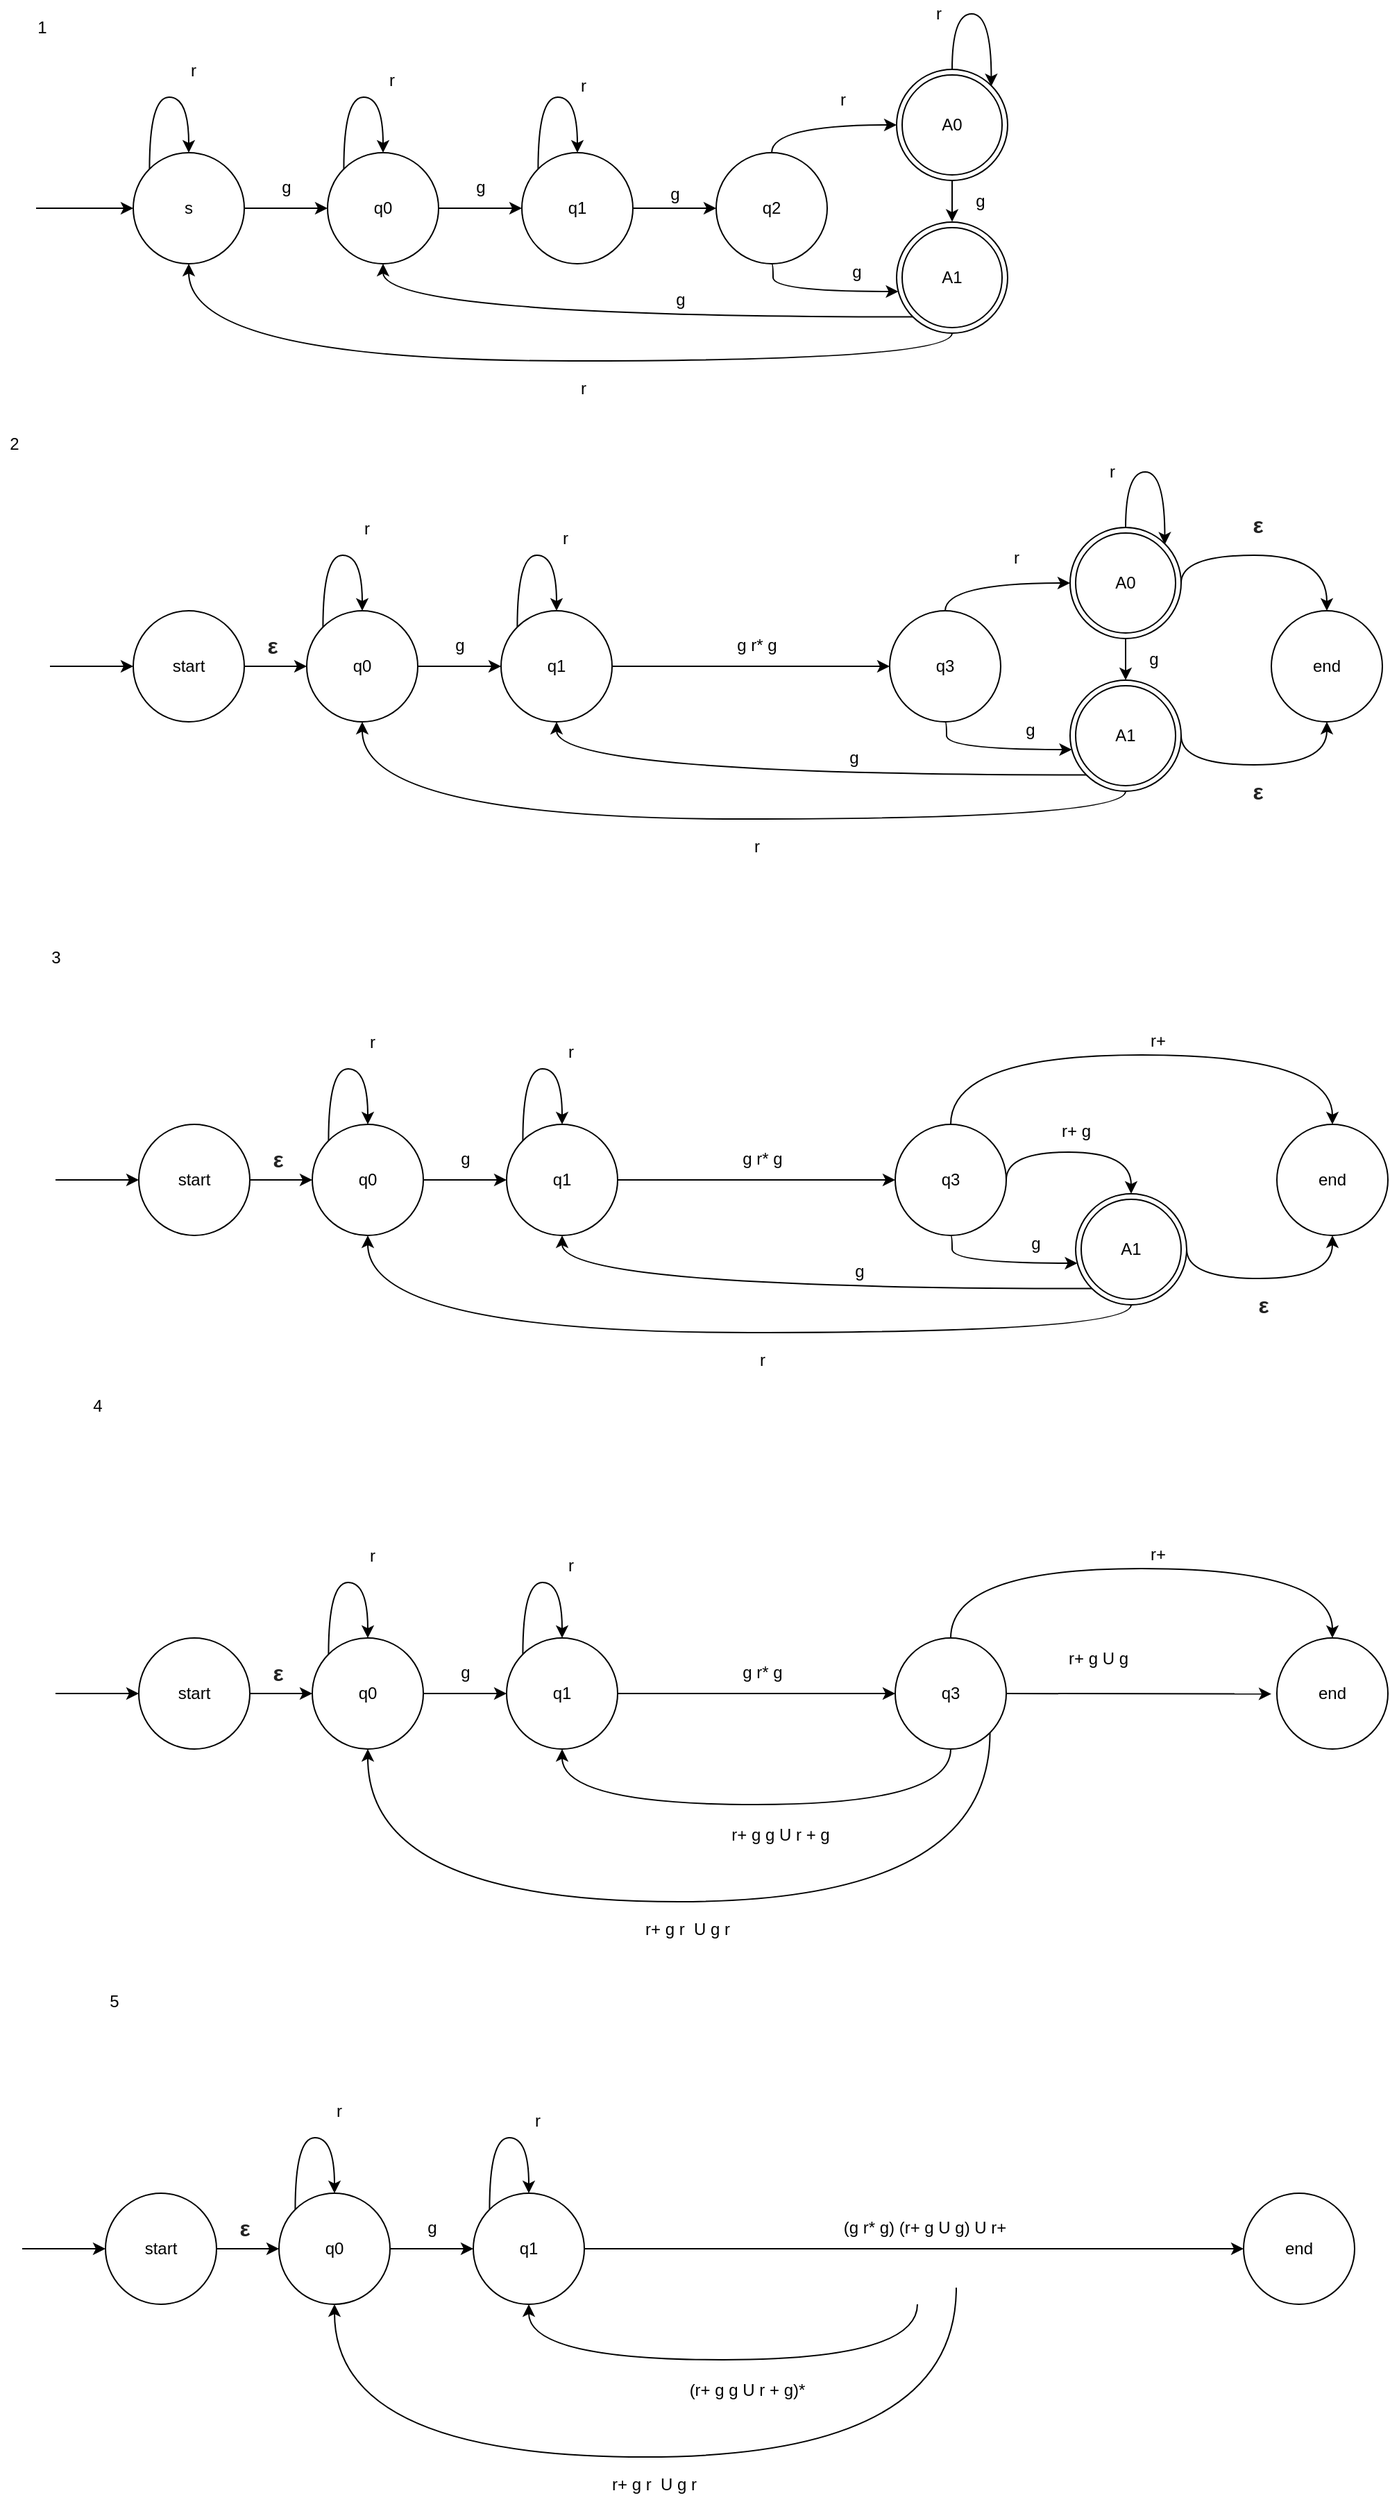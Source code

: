 <mxfile version="12.3.6" type="github" pages="1"><diagram id="Jsy2v6kFsHN0Tos_MrRF" name="Page-1"><mxGraphModel dx="1022" dy="436" grid="1" gridSize="10" guides="1" tooltips="1" connect="1" arrows="1" fold="1" page="1" pageScale="1" pageWidth="2339" pageHeight="3300" math="0" shadow="0"><root><mxCell id="0"/><mxCell id="1" parent="0"/><mxCell id="H5Gk33Srun6ujfu2EQyN-14" style="edgeStyle=orthogonalEdgeStyle;orthogonalLoop=1;jettySize=auto;html=1;exitX=1;exitY=0.5;exitDx=0;exitDy=0;entryX=0;entryY=0.5;entryDx=0;entryDy=0;rounded=1;" edge="1" parent="1" source="H5Gk33Srun6ujfu2EQyN-1" target="H5Gk33Srun6ujfu2EQyN-2"><mxGeometry relative="1" as="geometry"/></mxCell><mxCell id="H5Gk33Srun6ujfu2EQyN-1" value="s" style="ellipse;whiteSpace=wrap;html=1;aspect=fixed;" vertex="1" parent="1"><mxGeometry x="110" y="130" width="80" height="80" as="geometry"/></mxCell><mxCell id="H5Gk33Srun6ujfu2EQyN-16" style="edgeStyle=orthogonalEdgeStyle;curved=1;orthogonalLoop=1;jettySize=auto;html=1;exitX=1;exitY=0.5;exitDx=0;exitDy=0;entryX=0;entryY=0.5;entryDx=0;entryDy=0;" edge="1" parent="1" source="H5Gk33Srun6ujfu2EQyN-2" target="H5Gk33Srun6ujfu2EQyN-3"><mxGeometry relative="1" as="geometry"/></mxCell><mxCell id="H5Gk33Srun6ujfu2EQyN-2" value="q0" style="ellipse;whiteSpace=wrap;html=1;aspect=fixed;" vertex="1" parent="1"><mxGeometry x="250" y="130" width="80" height="80" as="geometry"/></mxCell><mxCell id="H5Gk33Srun6ujfu2EQyN-18" style="edgeStyle=orthogonalEdgeStyle;curved=1;orthogonalLoop=1;jettySize=auto;html=1;exitX=1;exitY=0.5;exitDx=0;exitDy=0;" edge="1" parent="1" source="H5Gk33Srun6ujfu2EQyN-3" target="H5Gk33Srun6ujfu2EQyN-4"><mxGeometry relative="1" as="geometry"/></mxCell><mxCell id="H5Gk33Srun6ujfu2EQyN-3" value="q1" style="ellipse;whiteSpace=wrap;html=1;aspect=fixed;" vertex="1" parent="1"><mxGeometry x="390" y="130" width="80" height="80" as="geometry"/></mxCell><mxCell id="H5Gk33Srun6ujfu2EQyN-31" style="edgeStyle=orthogonalEdgeStyle;curved=1;orthogonalLoop=1;jettySize=auto;html=1;exitX=0.5;exitY=0;exitDx=0;exitDy=0;entryX=0;entryY=0.5;entryDx=0;entryDy=0;" edge="1" parent="1" source="H5Gk33Srun6ujfu2EQyN-4" target="H5Gk33Srun6ujfu2EQyN-29"><mxGeometry relative="1" as="geometry"/></mxCell><mxCell id="H5Gk33Srun6ujfu2EQyN-34" style="edgeStyle=orthogonalEdgeStyle;curved=1;orthogonalLoop=1;jettySize=auto;html=1;exitX=0.5;exitY=1;exitDx=0;exitDy=0;" edge="1" parent="1" source="H5Gk33Srun6ujfu2EQyN-4" target="H5Gk33Srun6ujfu2EQyN-27"><mxGeometry relative="1" as="geometry"><Array as="points"><mxPoint x="571" y="230"/></Array></mxGeometry></mxCell><mxCell id="H5Gk33Srun6ujfu2EQyN-4" value="q2" style="ellipse;whiteSpace=wrap;html=1;aspect=fixed;" vertex="1" parent="1"><mxGeometry x="530" y="130" width="80" height="80" as="geometry"/></mxCell><mxCell id="H5Gk33Srun6ujfu2EQyN-24" style="edgeStyle=orthogonalEdgeStyle;curved=1;orthogonalLoop=1;jettySize=auto;html=1;exitX=0.5;exitY=1;exitDx=0;exitDy=0;entryX=0.5;entryY=0;entryDx=0;entryDy=0;" edge="1" parent="1"><mxGeometry relative="1" as="geometry"><mxPoint x="700" y="150.353" as="sourcePoint"/><mxPoint x="700" y="179.765" as="targetPoint"/></mxGeometry></mxCell><mxCell id="H5Gk33Srun6ujfu2EQyN-13" style="edgeStyle=orthogonalEdgeStyle;curved=1;orthogonalLoop=1;jettySize=auto;html=1;exitX=0;exitY=0;exitDx=0;exitDy=0;entryX=0.5;entryY=0;entryDx=0;entryDy=0;" edge="1" parent="1" source="H5Gk33Srun6ujfu2EQyN-1" target="H5Gk33Srun6ujfu2EQyN-1"><mxGeometry relative="1" as="geometry"><Array as="points"><mxPoint x="122" y="90"/><mxPoint x="150" y="90"/></Array></mxGeometry></mxCell><mxCell id="H5Gk33Srun6ujfu2EQyN-15" style="edgeStyle=orthogonalEdgeStyle;curved=1;orthogonalLoop=1;jettySize=auto;html=1;exitX=0;exitY=0;exitDx=0;exitDy=0;entryX=0.5;entryY=0;entryDx=0;entryDy=0;" edge="1" parent="1" source="H5Gk33Srun6ujfu2EQyN-2" target="H5Gk33Srun6ujfu2EQyN-2"><mxGeometry relative="1" as="geometry"><Array as="points"><mxPoint x="262" y="90"/><mxPoint x="290" y="90"/></Array></mxGeometry></mxCell><mxCell id="H5Gk33Srun6ujfu2EQyN-17" style="edgeStyle=orthogonalEdgeStyle;curved=1;orthogonalLoop=1;jettySize=auto;html=1;exitX=0;exitY=0;exitDx=0;exitDy=0;entryX=0.5;entryY=0;entryDx=0;entryDy=0;" edge="1" parent="1" source="H5Gk33Srun6ujfu2EQyN-3" target="H5Gk33Srun6ujfu2EQyN-3"><mxGeometry relative="1" as="geometry"><Array as="points"><mxPoint x="402" y="90"/><mxPoint x="430" y="90"/></Array></mxGeometry></mxCell><mxCell id="H5Gk33Srun6ujfu2EQyN-25" style="edgeStyle=orthogonalEdgeStyle;curved=1;orthogonalLoop=1;jettySize=auto;html=1;exitX=0.5;exitY=0;exitDx=0;exitDy=0;entryX=1;entryY=0;entryDx=0;entryDy=0;" edge="1" parent="1"><mxGeometry relative="1" as="geometry"><mxPoint x="700" y="70.353" as="sourcePoint"/><mxPoint x="728.235" y="82.118" as="targetPoint"/><Array as="points"><mxPoint x="700" y="30"/><mxPoint x="729" y="30"/></Array></mxGeometry></mxCell><mxCell id="H5Gk33Srun6ujfu2EQyN-33" style="edgeStyle=orthogonalEdgeStyle;curved=1;orthogonalLoop=1;jettySize=auto;html=1;exitX=0;exitY=1;exitDx=0;exitDy=0;entryX=0.5;entryY=1;entryDx=0;entryDy=0;" edge="1" parent="1" source="H5Gk33Srun6ujfu2EQyN-27" target="H5Gk33Srun6ujfu2EQyN-2"><mxGeometry relative="1" as="geometry"/></mxCell><mxCell id="H5Gk33Srun6ujfu2EQyN-35" style="edgeStyle=orthogonalEdgeStyle;curved=1;orthogonalLoop=1;jettySize=auto;html=1;exitX=0.5;exitY=1;exitDx=0;exitDy=0;entryX=0.5;entryY=1;entryDx=0;entryDy=0;" edge="1" parent="1" source="H5Gk33Srun6ujfu2EQyN-27" target="H5Gk33Srun6ujfu2EQyN-1"><mxGeometry relative="1" as="geometry"/></mxCell><mxCell id="H5Gk33Srun6ujfu2EQyN-27" value="A1" style="ellipse;shape=doubleEllipse;whiteSpace=wrap;html=1;" vertex="1" parent="1"><mxGeometry x="660" y="180" width="80" height="80" as="geometry"/></mxCell><mxCell id="H5Gk33Srun6ujfu2EQyN-29" value="A0" style="ellipse;shape=doubleEllipse;whiteSpace=wrap;html=1;" vertex="1" parent="1"><mxGeometry x="660" y="70" width="80" height="80" as="geometry"/></mxCell><mxCell id="H5Gk33Srun6ujfu2EQyN-39" value="r" style="text;html=1;align=center;verticalAlign=middle;resizable=0;points=[];;autosize=1;" vertex="1" parent="1"><mxGeometry x="143" y="61" width="20" height="20" as="geometry"/></mxCell><mxCell id="H5Gk33Srun6ujfu2EQyN-40" value="r" style="text;html=1;align=center;verticalAlign=middle;resizable=0;points=[];;autosize=1;" vertex="1" parent="1"><mxGeometry x="286" y="68" width="20" height="20" as="geometry"/></mxCell><mxCell id="H5Gk33Srun6ujfu2EQyN-41" value="r" style="text;html=1;align=center;verticalAlign=middle;resizable=0;points=[];;autosize=1;" vertex="1" parent="1"><mxGeometry x="424" y="72" width="20" height="20" as="geometry"/></mxCell><mxCell id="H5Gk33Srun6ujfu2EQyN-42" value="r" style="text;html=1;align=center;verticalAlign=middle;resizable=0;points=[];;autosize=1;" vertex="1" parent="1"><mxGeometry x="611" y="82" width="20" height="20" as="geometry"/></mxCell><mxCell id="H5Gk33Srun6ujfu2EQyN-43" value="r" style="text;html=1;align=center;verticalAlign=middle;resizable=0;points=[];;autosize=1;" vertex="1" parent="1"><mxGeometry x="680" y="20" width="20" height="20" as="geometry"/></mxCell><mxCell id="H5Gk33Srun6ujfu2EQyN-44" value="r" style="text;html=1;align=center;verticalAlign=middle;resizable=0;points=[];;autosize=1;" vertex="1" parent="1"><mxGeometry x="424" y="290" width="20" height="20" as="geometry"/></mxCell><mxCell id="H5Gk33Srun6ujfu2EQyN-45" value="g" style="text;html=1;align=center;verticalAlign=middle;resizable=0;points=[];;autosize=1;" vertex="1" parent="1"><mxGeometry x="494" y="226" width="20" height="20" as="geometry"/></mxCell><mxCell id="H5Gk33Srun6ujfu2EQyN-46" value="g" style="text;html=1;align=center;verticalAlign=middle;resizable=0;points=[];;autosize=1;" vertex="1" parent="1"><mxGeometry x="621" y="206" width="20" height="20" as="geometry"/></mxCell><mxCell id="H5Gk33Srun6ujfu2EQyN-47" value="g" style="text;html=1;align=center;verticalAlign=middle;resizable=0;points=[];;autosize=1;" vertex="1" parent="1"><mxGeometry x="710" y="155" width="20" height="20" as="geometry"/></mxCell><mxCell id="H5Gk33Srun6ujfu2EQyN-48" value="1" style="text;html=1;align=center;verticalAlign=middle;resizable=0;points=[];;autosize=1;" vertex="1" parent="1"><mxGeometry x="34" y="30" width="20" height="20" as="geometry"/></mxCell><mxCell id="H5Gk33Srun6ujfu2EQyN-76" value="g" style="text;html=1;align=center;verticalAlign=middle;resizable=0;points=[];;autosize=1;" vertex="1" parent="1"><mxGeometry x="210" y="145" width="20" height="20" as="geometry"/></mxCell><mxCell id="H5Gk33Srun6ujfu2EQyN-77" value="g" style="text;html=1;align=center;verticalAlign=middle;resizable=0;points=[];;autosize=1;" vertex="1" parent="1"><mxGeometry x="350" y="145" width="20" height="20" as="geometry"/></mxCell><mxCell id="H5Gk33Srun6ujfu2EQyN-78" value="g" style="text;html=1;align=center;verticalAlign=middle;resizable=0;points=[];;autosize=1;" vertex="1" parent="1"><mxGeometry x="490" y="150" width="20" height="20" as="geometry"/></mxCell><mxCell id="H5Gk33Srun6ujfu2EQyN-79" style="edgeStyle=orthogonalEdgeStyle;orthogonalLoop=1;jettySize=auto;html=1;exitX=1;exitY=0.5;exitDx=0;exitDy=0;entryX=0;entryY=0.5;entryDx=0;entryDy=0;rounded=1;" edge="1" parent="1" source="H5Gk33Srun6ujfu2EQyN-80" target="H5Gk33Srun6ujfu2EQyN-82"><mxGeometry relative="1" as="geometry"/></mxCell><mxCell id="H5Gk33Srun6ujfu2EQyN-80" value="q0" style="ellipse;whiteSpace=wrap;html=1;aspect=fixed;" vertex="1" parent="1"><mxGeometry x="235" y="460" width="80" height="80" as="geometry"/></mxCell><mxCell id="H5Gk33Srun6ujfu2EQyN-81" style="edgeStyle=orthogonalEdgeStyle;curved=1;orthogonalLoop=1;jettySize=auto;html=1;exitX=1;exitY=0.5;exitDx=0;exitDy=0;entryX=0;entryY=0.5;entryDx=0;entryDy=0;" edge="1" parent="1" source="H5Gk33Srun6ujfu2EQyN-82" target="H5Gk33Srun6ujfu2EQyN-87"><mxGeometry relative="1" as="geometry"><mxPoint x="514.471" y="499.941" as="targetPoint"/></mxGeometry></mxCell><mxCell id="H5Gk33Srun6ujfu2EQyN-82" value="q1" style="ellipse;whiteSpace=wrap;html=1;aspect=fixed;" vertex="1" parent="1"><mxGeometry x="375" y="460" width="80" height="80" as="geometry"/></mxCell><mxCell id="H5Gk33Srun6ujfu2EQyN-85" style="edgeStyle=orthogonalEdgeStyle;curved=1;orthogonalLoop=1;jettySize=auto;html=1;exitX=0.5;exitY=0;exitDx=0;exitDy=0;entryX=0;entryY=0.5;entryDx=0;entryDy=0;" edge="1" parent="1" source="H5Gk33Srun6ujfu2EQyN-87" target="H5Gk33Srun6ujfu2EQyN-96"><mxGeometry relative="1" as="geometry"/></mxCell><mxCell id="H5Gk33Srun6ujfu2EQyN-86" style="edgeStyle=orthogonalEdgeStyle;curved=1;orthogonalLoop=1;jettySize=auto;html=1;exitX=0.5;exitY=1;exitDx=0;exitDy=0;" edge="1" parent="1" source="H5Gk33Srun6ujfu2EQyN-87" target="H5Gk33Srun6ujfu2EQyN-95"><mxGeometry relative="1" as="geometry"><Array as="points"><mxPoint x="696" y="560"/></Array></mxGeometry></mxCell><mxCell id="H5Gk33Srun6ujfu2EQyN-87" value="q3" style="ellipse;whiteSpace=wrap;html=1;aspect=fixed;" vertex="1" parent="1"><mxGeometry x="655" y="460" width="80" height="80" as="geometry"/></mxCell><mxCell id="H5Gk33Srun6ujfu2EQyN-88" style="edgeStyle=orthogonalEdgeStyle;curved=1;orthogonalLoop=1;jettySize=auto;html=1;exitX=0.5;exitY=1;exitDx=0;exitDy=0;entryX=0.5;entryY=0;entryDx=0;entryDy=0;" edge="1" parent="1"><mxGeometry relative="1" as="geometry"><mxPoint x="825" y="480.353" as="sourcePoint"/><mxPoint x="825" y="509.941" as="targetPoint"/></mxGeometry></mxCell><mxCell id="H5Gk33Srun6ujfu2EQyN-89" style="edgeStyle=orthogonalEdgeStyle;curved=1;orthogonalLoop=1;jettySize=auto;html=1;exitX=0;exitY=0;exitDx=0;exitDy=0;entryX=0.5;entryY=0;entryDx=0;entryDy=0;" edge="1" parent="1" source="H5Gk33Srun6ujfu2EQyN-80" target="H5Gk33Srun6ujfu2EQyN-80"><mxGeometry relative="1" as="geometry"><Array as="points"><mxPoint x="247" y="420"/><mxPoint x="275" y="420"/></Array></mxGeometry></mxCell><mxCell id="H5Gk33Srun6ujfu2EQyN-90" style="edgeStyle=orthogonalEdgeStyle;curved=1;orthogonalLoop=1;jettySize=auto;html=1;exitX=0;exitY=0;exitDx=0;exitDy=0;entryX=0.5;entryY=0;entryDx=0;entryDy=0;" edge="1" parent="1" source="H5Gk33Srun6ujfu2EQyN-82" target="H5Gk33Srun6ujfu2EQyN-82"><mxGeometry relative="1" as="geometry"><Array as="points"><mxPoint x="387" y="420"/><mxPoint x="415" y="420"/></Array></mxGeometry></mxCell><mxCell id="H5Gk33Srun6ujfu2EQyN-92" style="edgeStyle=orthogonalEdgeStyle;curved=1;orthogonalLoop=1;jettySize=auto;html=1;exitX=0.5;exitY=0;exitDx=0;exitDy=0;entryX=1;entryY=0;entryDx=0;entryDy=0;" edge="1" parent="1"><mxGeometry relative="1" as="geometry"><mxPoint x="825" y="400.529" as="sourcePoint"/><mxPoint x="853.235" y="412.294" as="targetPoint"/><Array as="points"><mxPoint x="825" y="360"/><mxPoint x="854" y="360"/></Array></mxGeometry></mxCell><mxCell id="H5Gk33Srun6ujfu2EQyN-93" style="edgeStyle=orthogonalEdgeStyle;curved=1;orthogonalLoop=1;jettySize=auto;html=1;exitX=0;exitY=1;exitDx=0;exitDy=0;entryX=0.5;entryY=1;entryDx=0;entryDy=0;" edge="1" parent="1" source="H5Gk33Srun6ujfu2EQyN-95" target="H5Gk33Srun6ujfu2EQyN-82"><mxGeometry relative="1" as="geometry"/></mxCell><mxCell id="H5Gk33Srun6ujfu2EQyN-94" style="edgeStyle=orthogonalEdgeStyle;curved=1;orthogonalLoop=1;jettySize=auto;html=1;exitX=0.5;exitY=1;exitDx=0;exitDy=0;entryX=0.5;entryY=1;entryDx=0;entryDy=0;" edge="1" parent="1" source="H5Gk33Srun6ujfu2EQyN-95" target="H5Gk33Srun6ujfu2EQyN-80"><mxGeometry relative="1" as="geometry"/></mxCell><mxCell id="H5Gk33Srun6ujfu2EQyN-120" style="edgeStyle=orthogonalEdgeStyle;curved=1;orthogonalLoop=1;jettySize=auto;html=1;exitX=1;exitY=0.5;exitDx=0;exitDy=0;entryX=0.5;entryY=1;entryDx=0;entryDy=0;" edge="1" parent="1" source="H5Gk33Srun6ujfu2EQyN-95" target="H5Gk33Srun6ujfu2EQyN-118"><mxGeometry relative="1" as="geometry"><Array as="points"><mxPoint x="865" y="571"/><mxPoint x="970" y="571"/></Array></mxGeometry></mxCell><mxCell id="H5Gk33Srun6ujfu2EQyN-95" value="A1" style="ellipse;shape=doubleEllipse;whiteSpace=wrap;html=1;" vertex="1" parent="1"><mxGeometry x="785" y="510" width="80" height="80" as="geometry"/></mxCell><mxCell id="H5Gk33Srun6ujfu2EQyN-122" style="edgeStyle=orthogonalEdgeStyle;curved=1;orthogonalLoop=1;jettySize=auto;html=1;exitX=1;exitY=0.5;exitDx=0;exitDy=0;entryX=0.5;entryY=0;entryDx=0;entryDy=0;" edge="1" parent="1" source="H5Gk33Srun6ujfu2EQyN-96" target="H5Gk33Srun6ujfu2EQyN-118"><mxGeometry relative="1" as="geometry"><Array as="points"><mxPoint x="865" y="420"/><mxPoint x="970" y="420"/></Array></mxGeometry></mxCell><mxCell id="H5Gk33Srun6ujfu2EQyN-96" value="A0" style="ellipse;shape=doubleEllipse;whiteSpace=wrap;html=1;" vertex="1" parent="1"><mxGeometry x="785" y="400" width="80" height="80" as="geometry"/></mxCell><mxCell id="H5Gk33Srun6ujfu2EQyN-97" value="r" style="text;html=1;align=center;verticalAlign=middle;resizable=0;points=[];;autosize=1;" vertex="1" parent="1"><mxGeometry x="268" y="391" width="20" height="20" as="geometry"/></mxCell><mxCell id="H5Gk33Srun6ujfu2EQyN-98" value="r" style="text;html=1;align=center;verticalAlign=middle;resizable=0;points=[];;autosize=1;" vertex="1" parent="1"><mxGeometry x="411" y="398" width="20" height="20" as="geometry"/></mxCell><mxCell id="H5Gk33Srun6ujfu2EQyN-99" value="g r* g" style="text;html=1;align=center;verticalAlign=middle;resizable=0;points=[];;autosize=1;" vertex="1" parent="1"><mxGeometry x="539" y="475" width="40" height="20" as="geometry"/></mxCell><mxCell id="H5Gk33Srun6ujfu2EQyN-100" value="r" style="text;html=1;align=center;verticalAlign=middle;resizable=0;points=[];;autosize=1;" vertex="1" parent="1"><mxGeometry x="736" y="412" width="20" height="20" as="geometry"/></mxCell><mxCell id="H5Gk33Srun6ujfu2EQyN-101" value="r" style="text;html=1;align=center;verticalAlign=middle;resizable=0;points=[];;autosize=1;" vertex="1" parent="1"><mxGeometry x="805" y="350" width="20" height="20" as="geometry"/></mxCell><mxCell id="H5Gk33Srun6ujfu2EQyN-102" value="r" style="text;html=1;align=center;verticalAlign=middle;resizable=0;points=[];;autosize=1;" vertex="1" parent="1"><mxGeometry x="549" y="620" width="20" height="20" as="geometry"/></mxCell><mxCell id="H5Gk33Srun6ujfu2EQyN-103" value="g" style="text;html=1;align=center;verticalAlign=middle;resizable=0;points=[];;autosize=1;" vertex="1" parent="1"><mxGeometry x="619" y="556" width="20" height="20" as="geometry"/></mxCell><mxCell id="H5Gk33Srun6ujfu2EQyN-104" value="g" style="text;html=1;align=center;verticalAlign=middle;resizable=0;points=[];;autosize=1;" vertex="1" parent="1"><mxGeometry x="746" y="536" width="20" height="20" as="geometry"/></mxCell><mxCell id="H5Gk33Srun6ujfu2EQyN-105" value="g" style="text;html=1;align=center;verticalAlign=middle;resizable=0;points=[];;autosize=1;" vertex="1" parent="1"><mxGeometry x="835" y="485" width="20" height="20" as="geometry"/></mxCell><mxCell id="H5Gk33Srun6ujfu2EQyN-106" value="g" style="text;html=1;align=center;verticalAlign=middle;resizable=0;points=[];;autosize=1;" vertex="1" parent="1"><mxGeometry x="335" y="475" width="20" height="20" as="geometry"/></mxCell><mxCell id="H5Gk33Srun6ujfu2EQyN-113" style="edgeStyle=orthogonalEdgeStyle;curved=1;orthogonalLoop=1;jettySize=auto;html=1;exitX=1;exitY=0.5;exitDx=0;exitDy=0;entryX=0;entryY=0.5;entryDx=0;entryDy=0;" edge="1" parent="1" source="H5Gk33Srun6ujfu2EQyN-110" target="H5Gk33Srun6ujfu2EQyN-80"><mxGeometry relative="1" as="geometry"/></mxCell><mxCell id="H5Gk33Srun6ujfu2EQyN-110" value="start" style="ellipse;whiteSpace=wrap;html=1;aspect=fixed;" vertex="1" parent="1"><mxGeometry x="110" y="460" width="80" height="80" as="geometry"/></mxCell><mxCell id="H5Gk33Srun6ujfu2EQyN-112" value="" style="endArrow=classic;html=1;entryX=0;entryY=0.5;entryDx=0;entryDy=0;" edge="1" parent="1" target="H5Gk33Srun6ujfu2EQyN-1"><mxGeometry width="50" height="50" relative="1" as="geometry"><mxPoint x="40" y="170" as="sourcePoint"/><mxPoint x="90" y="109" as="targetPoint"/></mxGeometry></mxCell><mxCell id="H5Gk33Srun6ujfu2EQyN-114" value="" style="endArrow=classic;html=1;entryX=0;entryY=0.5;entryDx=0;entryDy=0;" edge="1" parent="1" target="H5Gk33Srun6ujfu2EQyN-110"><mxGeometry width="50" height="50" relative="1" as="geometry"><mxPoint x="50" y="500" as="sourcePoint"/><mxPoint x="80" y="660" as="targetPoint"/></mxGeometry></mxCell><mxCell id="H5Gk33Srun6ujfu2EQyN-117" value="&lt;b style=&quot;color: rgb(34 , 34 , 34) ; font-family: &amp;#34;arial&amp;#34; , sans-serif ; font-size: 16px ; text-align: left ; white-space: normal ; background-color: rgb(255 , 255 , 255)&quot;&gt;ε&lt;/b&gt;" style="text;html=1;align=center;verticalAlign=middle;resizable=0;points=[];;autosize=1;" vertex="1" parent="1"><mxGeometry x="200" y="475" width="20" height="20" as="geometry"/></mxCell><mxCell id="H5Gk33Srun6ujfu2EQyN-118" value="end" style="ellipse;whiteSpace=wrap;html=1;aspect=fixed;" vertex="1" parent="1"><mxGeometry x="930" y="460" width="80" height="80" as="geometry"/></mxCell><mxCell id="H5Gk33Srun6ujfu2EQyN-123" value="&lt;b style=&quot;color: rgb(34 , 34 , 34) ; font-family: &amp;#34;arial&amp;#34; , sans-serif ; font-size: 16px ; text-align: left ; white-space: normal ; background-color: rgb(255 , 255 , 255)&quot;&gt;ε&lt;/b&gt;" style="text;html=1;align=center;verticalAlign=middle;resizable=0;points=[];;autosize=1;" vertex="1" parent="1"><mxGeometry x="910" y="388" width="20" height="20" as="geometry"/></mxCell><mxCell id="H5Gk33Srun6ujfu2EQyN-124" value="&lt;b style=&quot;color: rgb(34 , 34 , 34) ; font-family: &amp;#34;arial&amp;#34; , sans-serif ; font-size: 16px ; text-align: left ; white-space: normal ; background-color: rgb(255 , 255 , 255)&quot;&gt;ε&lt;/b&gt;" style="text;html=1;align=center;verticalAlign=middle;resizable=0;points=[];;autosize=1;" vertex="1" parent="1"><mxGeometry x="910" y="580" width="20" height="20" as="geometry"/></mxCell><mxCell id="H5Gk33Srun6ujfu2EQyN-125" value="2" style="text;html=1;align=center;verticalAlign=middle;resizable=0;points=[];;autosize=1;" vertex="1" parent="1"><mxGeometry x="14" y="330" width="20" height="20" as="geometry"/></mxCell><mxCell id="H5Gk33Srun6ujfu2EQyN-128" style="edgeStyle=orthogonalEdgeStyle;orthogonalLoop=1;jettySize=auto;html=1;exitX=1;exitY=0.5;exitDx=0;exitDy=0;entryX=0;entryY=0.5;entryDx=0;entryDy=0;rounded=1;" edge="1" parent="1" source="H5Gk33Srun6ujfu2EQyN-129" target="H5Gk33Srun6ujfu2EQyN-131"><mxGeometry relative="1" as="geometry"/></mxCell><mxCell id="H5Gk33Srun6ujfu2EQyN-129" value="q0" style="ellipse;whiteSpace=wrap;html=1;aspect=fixed;" vertex="1" parent="1"><mxGeometry x="239" y="830" width="80" height="80" as="geometry"/></mxCell><mxCell id="H5Gk33Srun6ujfu2EQyN-130" style="edgeStyle=orthogonalEdgeStyle;curved=1;orthogonalLoop=1;jettySize=auto;html=1;exitX=1;exitY=0.5;exitDx=0;exitDy=0;entryX=0;entryY=0.5;entryDx=0;entryDy=0;" edge="1" parent="1" source="H5Gk33Srun6ujfu2EQyN-131" target="H5Gk33Srun6ujfu2EQyN-134"><mxGeometry relative="1" as="geometry"><mxPoint x="518.471" y="869.941" as="targetPoint"/></mxGeometry></mxCell><mxCell id="H5Gk33Srun6ujfu2EQyN-131" value="q1" style="ellipse;whiteSpace=wrap;html=1;aspect=fixed;" vertex="1" parent="1"><mxGeometry x="379" y="830" width="80" height="80" as="geometry"/></mxCell><mxCell id="H5Gk33Srun6ujfu2EQyN-133" style="edgeStyle=orthogonalEdgeStyle;curved=1;orthogonalLoop=1;jettySize=auto;html=1;exitX=0.5;exitY=1;exitDx=0;exitDy=0;" edge="1" parent="1" source="H5Gk33Srun6ujfu2EQyN-134" target="H5Gk33Srun6ujfu2EQyN-142"><mxGeometry relative="1" as="geometry"><Array as="points"><mxPoint x="700" y="930"/></Array></mxGeometry></mxCell><mxCell id="H5Gk33Srun6ujfu2EQyN-170" style="edgeStyle=orthogonalEdgeStyle;curved=1;orthogonalLoop=1;jettySize=auto;html=1;exitX=1;exitY=0.5;exitDx=0;exitDy=0;entryX=0.5;entryY=0;entryDx=0;entryDy=0;" edge="1" parent="1" source="H5Gk33Srun6ujfu2EQyN-134" target="H5Gk33Srun6ujfu2EQyN-142"><mxGeometry relative="1" as="geometry"><Array as="points"><mxPoint x="739" y="850"/><mxPoint x="829" y="850"/></Array></mxGeometry></mxCell><mxCell id="H5Gk33Srun6ujfu2EQyN-171" style="edgeStyle=orthogonalEdgeStyle;curved=1;orthogonalLoop=1;jettySize=auto;html=1;exitX=0.5;exitY=0;exitDx=0;exitDy=0;entryX=0.5;entryY=0;entryDx=0;entryDy=0;" edge="1" parent="1" source="H5Gk33Srun6ujfu2EQyN-134" target="H5Gk33Srun6ujfu2EQyN-158"><mxGeometry relative="1" as="geometry"><Array as="points"><mxPoint x="699" y="780"/><mxPoint x="974" y="780"/></Array></mxGeometry></mxCell><mxCell id="H5Gk33Srun6ujfu2EQyN-134" value="q3" style="ellipse;whiteSpace=wrap;html=1;aspect=fixed;" vertex="1" parent="1"><mxGeometry x="659" y="830" width="80" height="80" as="geometry"/></mxCell><mxCell id="H5Gk33Srun6ujfu2EQyN-136" style="edgeStyle=orthogonalEdgeStyle;curved=1;orthogonalLoop=1;jettySize=auto;html=1;exitX=0;exitY=0;exitDx=0;exitDy=0;entryX=0.5;entryY=0;entryDx=0;entryDy=0;" edge="1" parent="1" source="H5Gk33Srun6ujfu2EQyN-129" target="H5Gk33Srun6ujfu2EQyN-129"><mxGeometry relative="1" as="geometry"><Array as="points"><mxPoint x="251" y="790"/><mxPoint x="279" y="790"/></Array></mxGeometry></mxCell><mxCell id="H5Gk33Srun6ujfu2EQyN-137" style="edgeStyle=orthogonalEdgeStyle;curved=1;orthogonalLoop=1;jettySize=auto;html=1;exitX=0;exitY=0;exitDx=0;exitDy=0;entryX=0.5;entryY=0;entryDx=0;entryDy=0;" edge="1" parent="1" source="H5Gk33Srun6ujfu2EQyN-131" target="H5Gk33Srun6ujfu2EQyN-131"><mxGeometry relative="1" as="geometry"><Array as="points"><mxPoint x="391" y="790"/><mxPoint x="419" y="790"/></Array></mxGeometry></mxCell><mxCell id="H5Gk33Srun6ujfu2EQyN-139" style="edgeStyle=orthogonalEdgeStyle;curved=1;orthogonalLoop=1;jettySize=auto;html=1;exitX=0;exitY=1;exitDx=0;exitDy=0;entryX=0.5;entryY=1;entryDx=0;entryDy=0;" edge="1" parent="1" source="H5Gk33Srun6ujfu2EQyN-142" target="H5Gk33Srun6ujfu2EQyN-131"><mxGeometry relative="1" as="geometry"/></mxCell><mxCell id="H5Gk33Srun6ujfu2EQyN-140" style="edgeStyle=orthogonalEdgeStyle;curved=1;orthogonalLoop=1;jettySize=auto;html=1;exitX=0.5;exitY=1;exitDx=0;exitDy=0;entryX=0.5;entryY=1;entryDx=0;entryDy=0;" edge="1" parent="1" source="H5Gk33Srun6ujfu2EQyN-142" target="H5Gk33Srun6ujfu2EQyN-129"><mxGeometry relative="1" as="geometry"/></mxCell><mxCell id="H5Gk33Srun6ujfu2EQyN-141" style="edgeStyle=orthogonalEdgeStyle;curved=1;orthogonalLoop=1;jettySize=auto;html=1;exitX=1;exitY=0.5;exitDx=0;exitDy=0;entryX=0.5;entryY=1;entryDx=0;entryDy=0;" edge="1" parent="1" source="H5Gk33Srun6ujfu2EQyN-142" target="H5Gk33Srun6ujfu2EQyN-158"><mxGeometry relative="1" as="geometry"><Array as="points"><mxPoint x="869" y="941"/><mxPoint x="974" y="941"/></Array></mxGeometry></mxCell><mxCell id="H5Gk33Srun6ujfu2EQyN-142" value="A1" style="ellipse;shape=doubleEllipse;whiteSpace=wrap;html=1;" vertex="1" parent="1"><mxGeometry x="789" y="880" width="80" height="80" as="geometry"/></mxCell><mxCell id="H5Gk33Srun6ujfu2EQyN-145" value="r" style="text;html=1;align=center;verticalAlign=middle;resizable=0;points=[];;autosize=1;" vertex="1" parent="1"><mxGeometry x="272" y="761" width="20" height="20" as="geometry"/></mxCell><mxCell id="H5Gk33Srun6ujfu2EQyN-146" value="r" style="text;html=1;align=center;verticalAlign=middle;resizable=0;points=[];;autosize=1;" vertex="1" parent="1"><mxGeometry x="415" y="768" width="20" height="20" as="geometry"/></mxCell><mxCell id="H5Gk33Srun6ujfu2EQyN-147" value="g r* g" style="text;html=1;align=center;verticalAlign=middle;resizable=0;points=[];;autosize=1;" vertex="1" parent="1"><mxGeometry x="543" y="845" width="40" height="20" as="geometry"/></mxCell><mxCell id="H5Gk33Srun6ujfu2EQyN-148" value="r+ g" style="text;html=1;align=center;verticalAlign=middle;resizable=0;points=[];;autosize=1;" vertex="1" parent="1"><mxGeometry x="769" y="825" width="40" height="20" as="geometry"/></mxCell><mxCell id="H5Gk33Srun6ujfu2EQyN-149" value="r" style="text;html=1;align=center;verticalAlign=middle;resizable=0;points=[];;autosize=1;" vertex="1" parent="1"><mxGeometry x="553" y="990" width="20" height="20" as="geometry"/></mxCell><mxCell id="H5Gk33Srun6ujfu2EQyN-150" value="g" style="text;html=1;align=center;verticalAlign=middle;resizable=0;points=[];;autosize=1;" vertex="1" parent="1"><mxGeometry x="623" y="926" width="20" height="20" as="geometry"/></mxCell><mxCell id="H5Gk33Srun6ujfu2EQyN-151" value="g" style="text;html=1;align=center;verticalAlign=middle;resizable=0;points=[];;autosize=1;" vertex="1" parent="1"><mxGeometry x="750" y="906" width="20" height="20" as="geometry"/></mxCell><mxCell id="H5Gk33Srun6ujfu2EQyN-153" value="g" style="text;html=1;align=center;verticalAlign=middle;resizable=0;points=[];;autosize=1;" vertex="1" parent="1"><mxGeometry x="339" y="845" width="20" height="20" as="geometry"/></mxCell><mxCell id="H5Gk33Srun6ujfu2EQyN-154" style="edgeStyle=orthogonalEdgeStyle;curved=1;orthogonalLoop=1;jettySize=auto;html=1;exitX=1;exitY=0.5;exitDx=0;exitDy=0;entryX=0;entryY=0.5;entryDx=0;entryDy=0;" edge="1" parent="1" source="H5Gk33Srun6ujfu2EQyN-155" target="H5Gk33Srun6ujfu2EQyN-129"><mxGeometry relative="1" as="geometry"/></mxCell><mxCell id="H5Gk33Srun6ujfu2EQyN-155" value="start" style="ellipse;whiteSpace=wrap;html=1;aspect=fixed;" vertex="1" parent="1"><mxGeometry x="114" y="830" width="80" height="80" as="geometry"/></mxCell><mxCell id="H5Gk33Srun6ujfu2EQyN-156" value="" style="endArrow=classic;html=1;entryX=0;entryY=0.5;entryDx=0;entryDy=0;" edge="1" parent="1" target="H5Gk33Srun6ujfu2EQyN-155"><mxGeometry width="50" height="50" relative="1" as="geometry"><mxPoint x="54" y="870" as="sourcePoint"/><mxPoint x="84" y="1030" as="targetPoint"/></mxGeometry></mxCell><mxCell id="H5Gk33Srun6ujfu2EQyN-157" value="&lt;b style=&quot;color: rgb(34 , 34 , 34) ; font-family: &amp;#34;arial&amp;#34; , sans-serif ; font-size: 16px ; text-align: left ; white-space: normal ; background-color: rgb(255 , 255 , 255)&quot;&gt;ε&lt;/b&gt;" style="text;html=1;align=center;verticalAlign=middle;resizable=0;points=[];;autosize=1;" vertex="1" parent="1"><mxGeometry x="204" y="845" width="20" height="20" as="geometry"/></mxCell><mxCell id="H5Gk33Srun6ujfu2EQyN-158" value="end" style="ellipse;whiteSpace=wrap;html=1;aspect=fixed;" vertex="1" parent="1"><mxGeometry x="934" y="830" width="80" height="80" as="geometry"/></mxCell><mxCell id="H5Gk33Srun6ujfu2EQyN-160" value="&lt;b style=&quot;color: rgb(34 , 34 , 34) ; font-family: &amp;#34;arial&amp;#34; , sans-serif ; font-size: 16px ; text-align: left ; white-space: normal ; background-color: rgb(255 , 255 , 255)&quot;&gt;ε&lt;/b&gt;" style="text;html=1;align=center;verticalAlign=middle;resizable=0;points=[];;autosize=1;" vertex="1" parent="1"><mxGeometry x="914" y="950" width="20" height="20" as="geometry"/></mxCell><mxCell id="H5Gk33Srun6ujfu2EQyN-161" value="3" style="text;html=1;align=center;verticalAlign=middle;resizable=0;points=[];;autosize=1;" vertex="1" parent="1"><mxGeometry x="44" y="700" width="20" height="20" as="geometry"/></mxCell><mxCell id="H5Gk33Srun6ujfu2EQyN-172" value="r+" style="text;html=1;align=center;verticalAlign=middle;resizable=0;points=[];;autosize=1;" vertex="1" parent="1"><mxGeometry x="833" y="760" width="30" height="20" as="geometry"/></mxCell><mxCell id="H5Gk33Srun6ujfu2EQyN-173" style="edgeStyle=orthogonalEdgeStyle;orthogonalLoop=1;jettySize=auto;html=1;exitX=1;exitY=0.5;exitDx=0;exitDy=0;entryX=0;entryY=0.5;entryDx=0;entryDy=0;rounded=1;" edge="1" parent="1" source="H5Gk33Srun6ujfu2EQyN-174" target="H5Gk33Srun6ujfu2EQyN-176"><mxGeometry relative="1" as="geometry"/></mxCell><mxCell id="H5Gk33Srun6ujfu2EQyN-174" value="q0" style="ellipse;whiteSpace=wrap;html=1;aspect=fixed;" vertex="1" parent="1"><mxGeometry x="239" y="1200" width="80" height="80" as="geometry"/></mxCell><mxCell id="H5Gk33Srun6ujfu2EQyN-175" style="edgeStyle=orthogonalEdgeStyle;curved=1;orthogonalLoop=1;jettySize=auto;html=1;exitX=1;exitY=0.5;exitDx=0;exitDy=0;entryX=0;entryY=0.5;entryDx=0;entryDy=0;" edge="1" parent="1" source="H5Gk33Srun6ujfu2EQyN-176" target="H5Gk33Srun6ujfu2EQyN-180"><mxGeometry relative="1" as="geometry"><mxPoint x="518.471" y="1239.941" as="targetPoint"/></mxGeometry></mxCell><mxCell id="H5Gk33Srun6ujfu2EQyN-176" value="q1" style="ellipse;whiteSpace=wrap;html=1;aspect=fixed;" vertex="1" parent="1"><mxGeometry x="379" y="1200" width="80" height="80" as="geometry"/></mxCell><mxCell id="H5Gk33Srun6ujfu2EQyN-179" style="edgeStyle=orthogonalEdgeStyle;curved=1;orthogonalLoop=1;jettySize=auto;html=1;exitX=0.5;exitY=0;exitDx=0;exitDy=0;entryX=0.5;entryY=0;entryDx=0;entryDy=0;" edge="1" parent="1" source="H5Gk33Srun6ujfu2EQyN-180" target="H5Gk33Srun6ujfu2EQyN-199"><mxGeometry relative="1" as="geometry"><Array as="points"><mxPoint x="699" y="1150"/><mxPoint x="974" y="1150"/></Array></mxGeometry></mxCell><mxCell id="H5Gk33Srun6ujfu2EQyN-205" style="edgeStyle=orthogonalEdgeStyle;curved=1;orthogonalLoop=1;jettySize=auto;html=1;exitX=1;exitY=0.5;exitDx=0;exitDy=0;" edge="1" parent="1" source="H5Gk33Srun6ujfu2EQyN-180"><mxGeometry relative="1" as="geometry"><mxPoint x="930.0" y="1240.333" as="targetPoint"/></mxGeometry></mxCell><mxCell id="H5Gk33Srun6ujfu2EQyN-206" style="edgeStyle=orthogonalEdgeStyle;curved=1;orthogonalLoop=1;jettySize=auto;html=1;exitX=0.5;exitY=1;exitDx=0;exitDy=0;entryX=0.5;entryY=1;entryDx=0;entryDy=0;" edge="1" parent="1" source="H5Gk33Srun6ujfu2EQyN-180" target="H5Gk33Srun6ujfu2EQyN-176"><mxGeometry relative="1" as="geometry"><Array as="points"><mxPoint x="699" y="1320"/><mxPoint x="419" y="1320"/></Array></mxGeometry></mxCell><mxCell id="H5Gk33Srun6ujfu2EQyN-208" style="edgeStyle=orthogonalEdgeStyle;curved=1;orthogonalLoop=1;jettySize=auto;html=1;exitX=1;exitY=1;exitDx=0;exitDy=0;entryX=0.5;entryY=1;entryDx=0;entryDy=0;" edge="1" parent="1" source="H5Gk33Srun6ujfu2EQyN-180" target="H5Gk33Srun6ujfu2EQyN-174"><mxGeometry relative="1" as="geometry"><Array as="points"><mxPoint x="727" y="1390"/><mxPoint x="279" y="1390"/></Array></mxGeometry></mxCell><mxCell id="H5Gk33Srun6ujfu2EQyN-180" value="q3" style="ellipse;whiteSpace=wrap;html=1;aspect=fixed;" vertex="1" parent="1"><mxGeometry x="659" y="1200" width="80" height="80" as="geometry"/></mxCell><mxCell id="H5Gk33Srun6ujfu2EQyN-181" style="edgeStyle=orthogonalEdgeStyle;curved=1;orthogonalLoop=1;jettySize=auto;html=1;exitX=0;exitY=0;exitDx=0;exitDy=0;entryX=0.5;entryY=0;entryDx=0;entryDy=0;" edge="1" parent="1" source="H5Gk33Srun6ujfu2EQyN-174" target="H5Gk33Srun6ujfu2EQyN-174"><mxGeometry relative="1" as="geometry"><Array as="points"><mxPoint x="251" y="1160"/><mxPoint x="279" y="1160"/></Array></mxGeometry></mxCell><mxCell id="H5Gk33Srun6ujfu2EQyN-182" style="edgeStyle=orthogonalEdgeStyle;curved=1;orthogonalLoop=1;jettySize=auto;html=1;exitX=0;exitY=0;exitDx=0;exitDy=0;entryX=0.5;entryY=0;entryDx=0;entryDy=0;" edge="1" parent="1" source="H5Gk33Srun6ujfu2EQyN-176" target="H5Gk33Srun6ujfu2EQyN-176"><mxGeometry relative="1" as="geometry"><Array as="points"><mxPoint x="391" y="1160"/><mxPoint x="419" y="1160"/></Array></mxGeometry></mxCell><mxCell id="H5Gk33Srun6ujfu2EQyN-187" value="r" style="text;html=1;align=center;verticalAlign=middle;resizable=0;points=[];;autosize=1;" vertex="1" parent="1"><mxGeometry x="272" y="1131" width="20" height="20" as="geometry"/></mxCell><mxCell id="H5Gk33Srun6ujfu2EQyN-188" value="r" style="text;html=1;align=center;verticalAlign=middle;resizable=0;points=[];;autosize=1;" vertex="1" parent="1"><mxGeometry x="415" y="1138" width="20" height="20" as="geometry"/></mxCell><mxCell id="H5Gk33Srun6ujfu2EQyN-189" value="g r* g" style="text;html=1;align=center;verticalAlign=middle;resizable=0;points=[];;autosize=1;" vertex="1" parent="1"><mxGeometry x="543" y="1215" width="40" height="20" as="geometry"/></mxCell><mxCell id="H5Gk33Srun6ujfu2EQyN-190" value="r+ g U g" style="text;html=1;align=center;verticalAlign=middle;resizable=0;points=[];;autosize=1;" vertex="1" parent="1"><mxGeometry x="775" y="1205" width="60" height="20" as="geometry"/></mxCell><mxCell id="H5Gk33Srun6ujfu2EQyN-194" value="g" style="text;html=1;align=center;verticalAlign=middle;resizable=0;points=[];;autosize=1;" vertex="1" parent="1"><mxGeometry x="339" y="1215" width="20" height="20" as="geometry"/></mxCell><mxCell id="H5Gk33Srun6ujfu2EQyN-195" style="edgeStyle=orthogonalEdgeStyle;curved=1;orthogonalLoop=1;jettySize=auto;html=1;exitX=1;exitY=0.5;exitDx=0;exitDy=0;entryX=0;entryY=0.5;entryDx=0;entryDy=0;" edge="1" parent="1" source="H5Gk33Srun6ujfu2EQyN-196" target="H5Gk33Srun6ujfu2EQyN-174"><mxGeometry relative="1" as="geometry"/></mxCell><mxCell id="H5Gk33Srun6ujfu2EQyN-196" value="start" style="ellipse;whiteSpace=wrap;html=1;aspect=fixed;" vertex="1" parent="1"><mxGeometry x="114" y="1200" width="80" height="80" as="geometry"/></mxCell><mxCell id="H5Gk33Srun6ujfu2EQyN-197" value="" style="endArrow=classic;html=1;entryX=0;entryY=0.5;entryDx=0;entryDy=0;" edge="1" parent="1" target="H5Gk33Srun6ujfu2EQyN-196"><mxGeometry width="50" height="50" relative="1" as="geometry"><mxPoint x="54" y="1240" as="sourcePoint"/><mxPoint x="84" y="1400" as="targetPoint"/></mxGeometry></mxCell><mxCell id="H5Gk33Srun6ujfu2EQyN-198" value="&lt;b style=&quot;color: rgb(34 , 34 , 34) ; font-family: &amp;#34;arial&amp;#34; , sans-serif ; font-size: 16px ; text-align: left ; white-space: normal ; background-color: rgb(255 , 255 , 255)&quot;&gt;ε&lt;/b&gt;" style="text;html=1;align=center;verticalAlign=middle;resizable=0;points=[];;autosize=1;" vertex="1" parent="1"><mxGeometry x="204" y="1215" width="20" height="20" as="geometry"/></mxCell><mxCell id="H5Gk33Srun6ujfu2EQyN-199" value="end" style="ellipse;whiteSpace=wrap;html=1;aspect=fixed;" vertex="1" parent="1"><mxGeometry x="934" y="1200" width="80" height="80" as="geometry"/></mxCell><mxCell id="H5Gk33Srun6ujfu2EQyN-201" value="r+" style="text;html=1;align=center;verticalAlign=middle;resizable=0;points=[];;autosize=1;" vertex="1" parent="1"><mxGeometry x="833" y="1130" width="30" height="20" as="geometry"/></mxCell><mxCell id="H5Gk33Srun6ujfu2EQyN-202" value="4" style="text;html=1;align=center;verticalAlign=middle;resizable=0;points=[];;autosize=1;" vertex="1" parent="1"><mxGeometry x="74" y="1023" width="20" height="20" as="geometry"/></mxCell><mxCell id="H5Gk33Srun6ujfu2EQyN-207" value="r+ g g U r + g" style="text;html=1;align=center;verticalAlign=middle;resizable=0;points=[];;autosize=1;" vertex="1" parent="1"><mxGeometry x="531" y="1332" width="90" height="20" as="geometry"/></mxCell><mxCell id="H5Gk33Srun6ujfu2EQyN-209" value="r+ g r&amp;nbsp; U g r" style="text;html=1;align=center;verticalAlign=middle;resizable=0;points=[];;autosize=1;" vertex="1" parent="1"><mxGeometry x="469" y="1400" width="80" height="20" as="geometry"/></mxCell><mxCell id="H5Gk33Srun6ujfu2EQyN-210" value="5" style="text;html=1;align=center;verticalAlign=middle;resizable=0;points=[];;autosize=1;" vertex="1" parent="1"><mxGeometry x="86" y="1452" width="20" height="20" as="geometry"/></mxCell><mxCell id="H5Gk33Srun6ujfu2EQyN-211" style="edgeStyle=orthogonalEdgeStyle;orthogonalLoop=1;jettySize=auto;html=1;exitX=1;exitY=0.5;exitDx=0;exitDy=0;entryX=0;entryY=0.5;entryDx=0;entryDy=0;rounded=1;" edge="1" parent="1" source="H5Gk33Srun6ujfu2EQyN-212" target="H5Gk33Srun6ujfu2EQyN-214"><mxGeometry relative="1" as="geometry"/></mxCell><mxCell id="H5Gk33Srun6ujfu2EQyN-212" value="q0" style="ellipse;whiteSpace=wrap;html=1;aspect=fixed;" vertex="1" parent="1"><mxGeometry x="215" y="1600" width="80" height="80" as="geometry"/></mxCell><mxCell id="H5Gk33Srun6ujfu2EQyN-213" style="edgeStyle=orthogonalEdgeStyle;curved=1;orthogonalLoop=1;jettySize=auto;html=1;exitX=1;exitY=0.5;exitDx=0;exitDy=0;entryX=0;entryY=0.5;entryDx=0;entryDy=0;" edge="1" parent="1" source="H5Gk33Srun6ujfu2EQyN-214" target="H5Gk33Srun6ujfu2EQyN-231"><mxGeometry relative="1" as="geometry"><mxPoint x="635" y="1640" as="targetPoint"/></mxGeometry></mxCell><mxCell id="H5Gk33Srun6ujfu2EQyN-214" value="q1" style="ellipse;whiteSpace=wrap;html=1;aspect=fixed;" vertex="1" parent="1"><mxGeometry x="355" y="1600" width="80" height="80" as="geometry"/></mxCell><mxCell id="H5Gk33Srun6ujfu2EQyN-217" style="edgeStyle=orthogonalEdgeStyle;curved=1;orthogonalLoop=1;jettySize=auto;html=1;exitX=0.5;exitY=1;exitDx=0;exitDy=0;entryX=0.5;entryY=1;entryDx=0;entryDy=0;" edge="1" parent="1" target="H5Gk33Srun6ujfu2EQyN-214"><mxGeometry relative="1" as="geometry"><Array as="points"><mxPoint x="675" y="1720"/><mxPoint x="395" y="1720"/></Array><mxPoint x="675" y="1680" as="sourcePoint"/></mxGeometry></mxCell><mxCell id="H5Gk33Srun6ujfu2EQyN-218" style="edgeStyle=orthogonalEdgeStyle;curved=1;orthogonalLoop=1;jettySize=auto;html=1;exitX=1;exitY=1;exitDx=0;exitDy=0;entryX=0.5;entryY=1;entryDx=0;entryDy=0;" edge="1" parent="1" target="H5Gk33Srun6ujfu2EQyN-212"><mxGeometry relative="1" as="geometry"><Array as="points"><mxPoint x="703" y="1790"/><mxPoint x="255" y="1790"/></Array><mxPoint x="703" y="1668" as="sourcePoint"/></mxGeometry></mxCell><mxCell id="H5Gk33Srun6ujfu2EQyN-220" style="edgeStyle=orthogonalEdgeStyle;curved=1;orthogonalLoop=1;jettySize=auto;html=1;exitX=0;exitY=0;exitDx=0;exitDy=0;entryX=0.5;entryY=0;entryDx=0;entryDy=0;" edge="1" parent="1" source="H5Gk33Srun6ujfu2EQyN-212" target="H5Gk33Srun6ujfu2EQyN-212"><mxGeometry relative="1" as="geometry"><Array as="points"><mxPoint x="227" y="1560"/><mxPoint x="255" y="1560"/></Array></mxGeometry></mxCell><mxCell id="H5Gk33Srun6ujfu2EQyN-221" style="edgeStyle=orthogonalEdgeStyle;curved=1;orthogonalLoop=1;jettySize=auto;html=1;exitX=0;exitY=0;exitDx=0;exitDy=0;entryX=0.5;entryY=0;entryDx=0;entryDy=0;" edge="1" parent="1" source="H5Gk33Srun6ujfu2EQyN-214" target="H5Gk33Srun6ujfu2EQyN-214"><mxGeometry relative="1" as="geometry"><Array as="points"><mxPoint x="367" y="1560"/><mxPoint x="395" y="1560"/></Array></mxGeometry></mxCell><mxCell id="H5Gk33Srun6ujfu2EQyN-222" value="r" style="text;html=1;align=center;verticalAlign=middle;resizable=0;points=[];;autosize=1;" vertex="1" parent="1"><mxGeometry x="248" y="1531" width="20" height="20" as="geometry"/></mxCell><mxCell id="H5Gk33Srun6ujfu2EQyN-223" value="r" style="text;html=1;align=center;verticalAlign=middle;resizable=0;points=[];;autosize=1;" vertex="1" parent="1"><mxGeometry x="391" y="1538" width="20" height="20" as="geometry"/></mxCell><mxCell id="H5Gk33Srun6ujfu2EQyN-225" value="(g r* g) (r+ g U g) U r+" style="text;html=1;align=center;verticalAlign=middle;resizable=0;points=[];;autosize=1;" vertex="1" parent="1"><mxGeometry x="615" y="1615" width="130" height="20" as="geometry"/></mxCell><mxCell id="H5Gk33Srun6ujfu2EQyN-226" value="g" style="text;html=1;align=center;verticalAlign=middle;resizable=0;points=[];;autosize=1;" vertex="1" parent="1"><mxGeometry x="315" y="1615" width="20" height="20" as="geometry"/></mxCell><mxCell id="H5Gk33Srun6ujfu2EQyN-227" style="edgeStyle=orthogonalEdgeStyle;curved=1;orthogonalLoop=1;jettySize=auto;html=1;exitX=1;exitY=0.5;exitDx=0;exitDy=0;entryX=0;entryY=0.5;entryDx=0;entryDy=0;" edge="1" parent="1" source="H5Gk33Srun6ujfu2EQyN-228" target="H5Gk33Srun6ujfu2EQyN-212"><mxGeometry relative="1" as="geometry"/></mxCell><mxCell id="H5Gk33Srun6ujfu2EQyN-228" value="start" style="ellipse;whiteSpace=wrap;html=1;aspect=fixed;" vertex="1" parent="1"><mxGeometry x="90" y="1600" width="80" height="80" as="geometry"/></mxCell><mxCell id="H5Gk33Srun6ujfu2EQyN-229" value="" style="endArrow=classic;html=1;entryX=0;entryY=0.5;entryDx=0;entryDy=0;" edge="1" parent="1" target="H5Gk33Srun6ujfu2EQyN-228"><mxGeometry width="50" height="50" relative="1" as="geometry"><mxPoint x="30" y="1640" as="sourcePoint"/><mxPoint x="60" y="1800" as="targetPoint"/></mxGeometry></mxCell><mxCell id="H5Gk33Srun6ujfu2EQyN-230" value="&lt;b style=&quot;color: rgb(34 , 34 , 34) ; font-family: &amp;#34;arial&amp;#34; , sans-serif ; font-size: 16px ; text-align: left ; white-space: normal ; background-color: rgb(255 , 255 , 255)&quot;&gt;ε&lt;/b&gt;" style="text;html=1;align=center;verticalAlign=middle;resizable=0;points=[];;autosize=1;" vertex="1" parent="1"><mxGeometry x="180" y="1615" width="20" height="20" as="geometry"/></mxCell><mxCell id="H5Gk33Srun6ujfu2EQyN-231" value="end" style="ellipse;whiteSpace=wrap;html=1;aspect=fixed;" vertex="1" parent="1"><mxGeometry x="910" y="1600" width="80" height="80" as="geometry"/></mxCell><mxCell id="H5Gk33Srun6ujfu2EQyN-233" value="(r+ g g U r + g)*" style="text;html=1;align=center;verticalAlign=middle;resizable=0;points=[];;autosize=1;" vertex="1" parent="1"><mxGeometry x="502" y="1732" width="100" height="20" as="geometry"/></mxCell><mxCell id="H5Gk33Srun6ujfu2EQyN-234" value="r+ g r&amp;nbsp; U g r" style="text;html=1;align=center;verticalAlign=middle;resizable=0;points=[];;autosize=1;" vertex="1" parent="1"><mxGeometry x="445" y="1800" width="80" height="20" as="geometry"/></mxCell></root></mxGraphModel></diagram></mxfile>